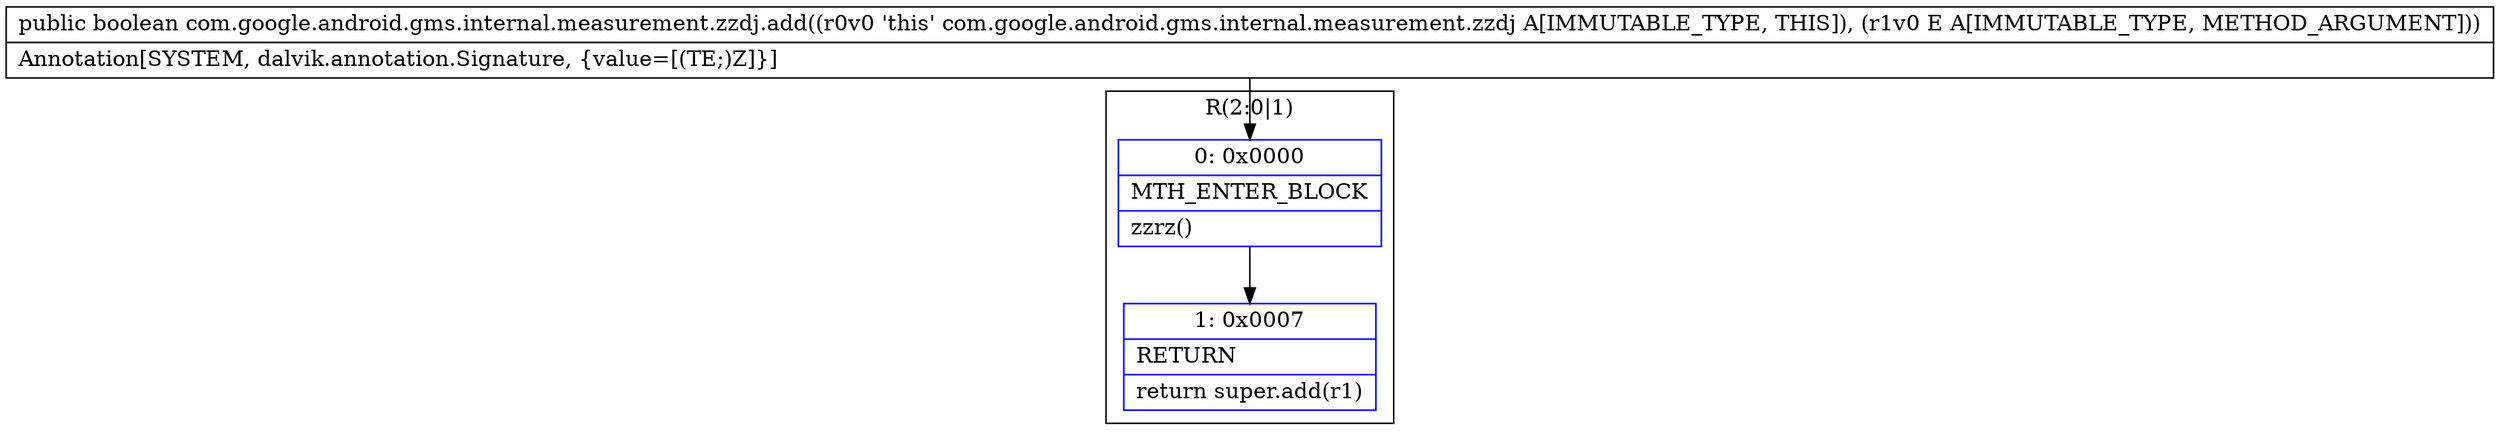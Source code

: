 digraph "CFG forcom.google.android.gms.internal.measurement.zzdj.add(Ljava\/lang\/Object;)Z" {
subgraph cluster_Region_2046902779 {
label = "R(2:0|1)";
node [shape=record,color=blue];
Node_0 [shape=record,label="{0\:\ 0x0000|MTH_ENTER_BLOCK\l|zzrz()\l}"];
Node_1 [shape=record,label="{1\:\ 0x0007|RETURN\l|return super.add(r1)\l}"];
}
MethodNode[shape=record,label="{public boolean com.google.android.gms.internal.measurement.zzdj.add((r0v0 'this' com.google.android.gms.internal.measurement.zzdj A[IMMUTABLE_TYPE, THIS]), (r1v0 E A[IMMUTABLE_TYPE, METHOD_ARGUMENT]))  | Annotation[SYSTEM, dalvik.annotation.Signature, \{value=[(TE;)Z]\}]\l}"];
MethodNode -> Node_0;
Node_0 -> Node_1;
}

